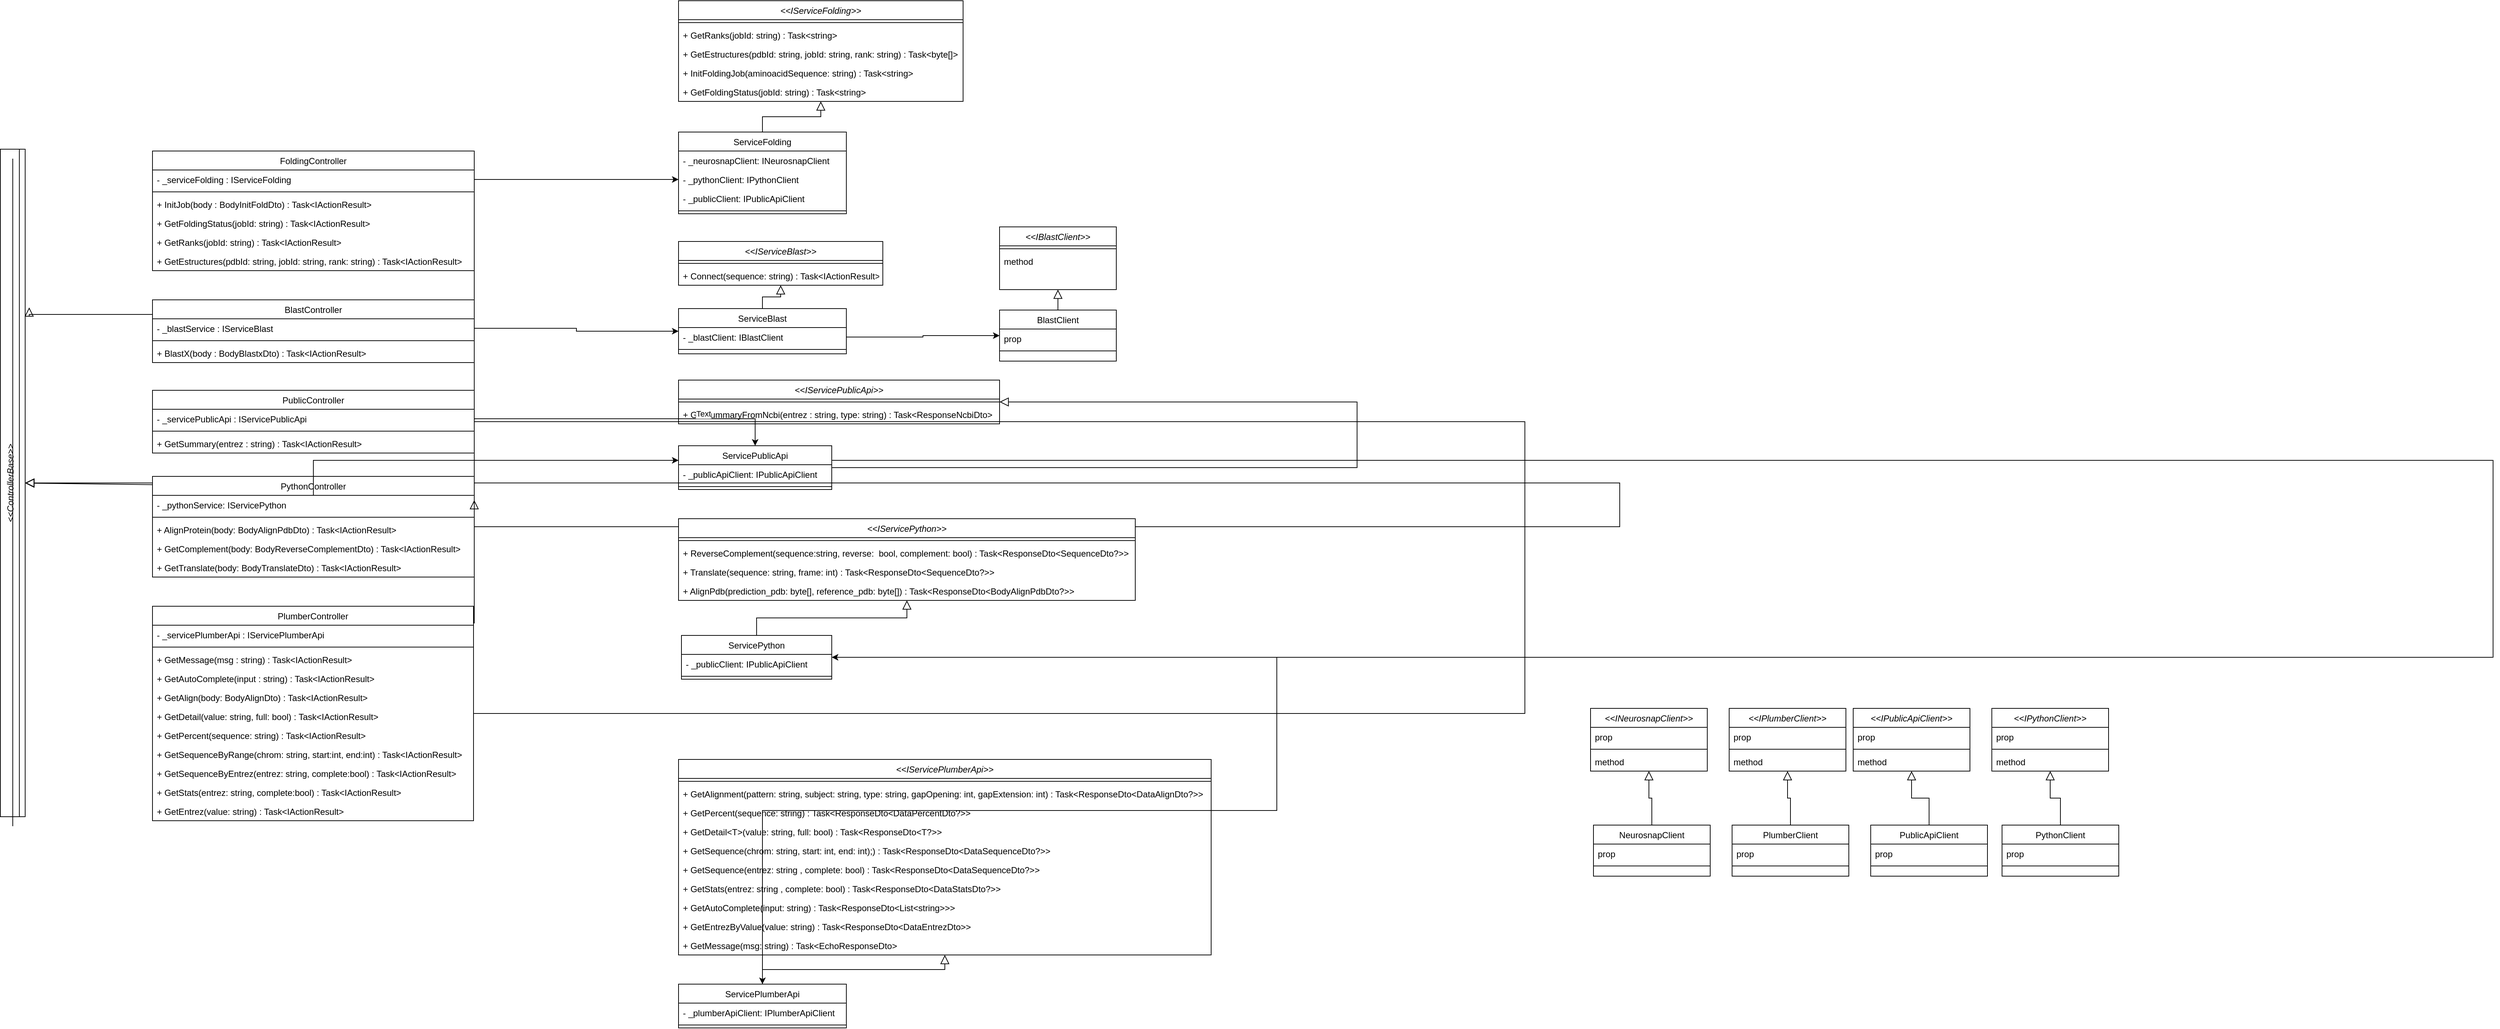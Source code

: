 <mxfile version="28.2.7">
  <diagram name="Page-1" id="tyk1b5Yv3DxGNbRm2OJT">
    <mxGraphModel dx="5450" dy="1954" grid="1" gridSize="10" guides="1" tooltips="1" connect="1" arrows="1" fold="1" page="1" pageScale="1" pageWidth="827" pageHeight="1169" math="0" shadow="0">
      <root>
        <mxCell id="0" />
        <mxCell id="1" parent="0" />
        <mxCell id="YwcAQAlFdVdN4BI-nAPj-1" value="&lt;&lt;IBlastClient&gt;&gt;" style="swimlane;fontStyle=2;align=center;verticalAlign=top;childLayout=stackLayout;horizontal=1;startSize=26;horizontalStack=0;resizeParent=1;resizeLast=0;collapsible=1;marginBottom=0;rounded=0;shadow=0;strokeWidth=1;" parent="1" vertex="1">
          <mxGeometry x="-1320" y="-480" width="160" height="86" as="geometry">
            <mxRectangle x="230" y="140" width="160" height="26" as="alternateBounds" />
          </mxGeometry>
        </mxCell>
        <mxCell id="YwcAQAlFdVdN4BI-nAPj-5" value="" style="line;html=1;strokeWidth=1;align=left;verticalAlign=middle;spacingTop=-1;spacingLeft=3;spacingRight=3;rotatable=0;labelPosition=right;points=[];portConstraint=eastwest;" parent="YwcAQAlFdVdN4BI-nAPj-1" vertex="1">
          <mxGeometry y="26" width="160" height="8" as="geometry" />
        </mxCell>
        <mxCell id="YwcAQAlFdVdN4BI-nAPj-6" value="method" style="text;align=left;verticalAlign=top;spacingLeft=4;spacingRight=4;overflow=hidden;rotatable=0;points=[[0,0.5],[1,0.5]];portConstraint=eastwest;" parent="YwcAQAlFdVdN4BI-nAPj-1" vertex="1">
          <mxGeometry y="34" width="160" height="26" as="geometry" />
        </mxCell>
        <mxCell id="YwcAQAlFdVdN4BI-nAPj-14" value="BlastClient" style="swimlane;fontStyle=0;align=center;verticalAlign=top;childLayout=stackLayout;horizontal=1;startSize=26;horizontalStack=0;resizeParent=1;resizeLast=0;collapsible=1;marginBottom=0;rounded=0;shadow=0;strokeWidth=1;" parent="1" vertex="1">
          <mxGeometry x="-1320" y="-366" width="160" height="70" as="geometry">
            <mxRectangle x="340" y="380" width="170" height="26" as="alternateBounds" />
          </mxGeometry>
        </mxCell>
        <mxCell id="YwcAQAlFdVdN4BI-nAPj-15" value="prop" style="text;align=left;verticalAlign=top;spacingLeft=4;spacingRight=4;overflow=hidden;rotatable=0;points=[[0,0.5],[1,0.5]];portConstraint=eastwest;" parent="YwcAQAlFdVdN4BI-nAPj-14" vertex="1">
          <mxGeometry y="26" width="160" height="26" as="geometry" />
        </mxCell>
        <mxCell id="YwcAQAlFdVdN4BI-nAPj-16" value="" style="line;html=1;strokeWidth=1;align=left;verticalAlign=middle;spacingTop=-1;spacingLeft=3;spacingRight=3;rotatable=0;labelPosition=right;points=[];portConstraint=eastwest;" parent="YwcAQAlFdVdN4BI-nAPj-14" vertex="1">
          <mxGeometry y="52" width="160" height="8" as="geometry" />
        </mxCell>
        <mxCell id="YwcAQAlFdVdN4BI-nAPj-17" value="" style="endArrow=block;endSize=10;endFill=0;shadow=0;strokeWidth=1;rounded=0;curved=0;edgeStyle=elbowEdgeStyle;elbow=vertical;" parent="1" source="YwcAQAlFdVdN4BI-nAPj-87" target="YwcAQAlFdVdN4BI-nAPj-31" edge="1">
          <mxGeometry width="160" relative="1" as="geometry">
            <mxPoint x="-706" y="353" as="sourcePoint" />
            <mxPoint x="-606" y="251" as="targetPoint" />
          </mxGeometry>
        </mxCell>
        <mxCell id="YwcAQAlFdVdN4BI-nAPj-31" value="&lt;&lt;INeurosnapClient&gt;&gt;" style="swimlane;fontStyle=2;align=center;verticalAlign=top;childLayout=stackLayout;horizontal=1;startSize=26;horizontalStack=0;resizeParent=1;resizeLast=0;collapsible=1;marginBottom=0;rounded=0;shadow=0;strokeWidth=1;" parent="1" vertex="1">
          <mxGeometry x="-510" y="180" width="160" height="86" as="geometry">
            <mxRectangle x="230" y="140" width="160" height="26" as="alternateBounds" />
          </mxGeometry>
        </mxCell>
        <mxCell id="YwcAQAlFdVdN4BI-nAPj-32" value="prop" style="text;align=left;verticalAlign=top;spacingLeft=4;spacingRight=4;overflow=hidden;rotatable=0;points=[[0,0.5],[1,0.5]];portConstraint=eastwest;" parent="YwcAQAlFdVdN4BI-nAPj-31" vertex="1">
          <mxGeometry y="26" width="160" height="26" as="geometry" />
        </mxCell>
        <mxCell id="YwcAQAlFdVdN4BI-nAPj-33" value="" style="line;html=1;strokeWidth=1;align=left;verticalAlign=middle;spacingTop=-1;spacingLeft=3;spacingRight=3;rotatable=0;labelPosition=right;points=[];portConstraint=eastwest;" parent="YwcAQAlFdVdN4BI-nAPj-31" vertex="1">
          <mxGeometry y="52" width="160" height="8" as="geometry" />
        </mxCell>
        <mxCell id="YwcAQAlFdVdN4BI-nAPj-34" value="method" style="text;align=left;verticalAlign=top;spacingLeft=4;spacingRight=4;overflow=hidden;rotatable=0;points=[[0,0.5],[1,0.5]];portConstraint=eastwest;" parent="YwcAQAlFdVdN4BI-nAPj-31" vertex="1">
          <mxGeometry y="60" width="160" height="26" as="geometry" />
        </mxCell>
        <mxCell id="YwcAQAlFdVdN4BI-nAPj-35" value="&lt;&lt;IPlumberClient&gt;&gt;" style="swimlane;fontStyle=2;align=center;verticalAlign=top;childLayout=stackLayout;horizontal=1;startSize=26;horizontalStack=0;resizeParent=1;resizeLast=0;collapsible=1;marginBottom=0;rounded=0;shadow=0;strokeWidth=1;" parent="1" vertex="1">
          <mxGeometry x="-320" y="180" width="160" height="86" as="geometry">
            <mxRectangle x="230" y="140" width="160" height="26" as="alternateBounds" />
          </mxGeometry>
        </mxCell>
        <mxCell id="YwcAQAlFdVdN4BI-nAPj-36" value="prop" style="text;align=left;verticalAlign=top;spacingLeft=4;spacingRight=4;overflow=hidden;rotatable=0;points=[[0,0.5],[1,0.5]];portConstraint=eastwest;" parent="YwcAQAlFdVdN4BI-nAPj-35" vertex="1">
          <mxGeometry y="26" width="160" height="26" as="geometry" />
        </mxCell>
        <mxCell id="YwcAQAlFdVdN4BI-nAPj-37" value="" style="line;html=1;strokeWidth=1;align=left;verticalAlign=middle;spacingTop=-1;spacingLeft=3;spacingRight=3;rotatable=0;labelPosition=right;points=[];portConstraint=eastwest;" parent="YwcAQAlFdVdN4BI-nAPj-35" vertex="1">
          <mxGeometry y="52" width="160" height="8" as="geometry" />
        </mxCell>
        <mxCell id="YwcAQAlFdVdN4BI-nAPj-38" value="method" style="text;align=left;verticalAlign=top;spacingLeft=4;spacingRight=4;overflow=hidden;rotatable=0;points=[[0,0.5],[1,0.5]];portConstraint=eastwest;" parent="YwcAQAlFdVdN4BI-nAPj-35" vertex="1">
          <mxGeometry y="60" width="160" height="26" as="geometry" />
        </mxCell>
        <mxCell id="YwcAQAlFdVdN4BI-nAPj-39" value="&lt;&lt;IPublicApiClient&gt;&gt;" style="swimlane;fontStyle=2;align=center;verticalAlign=top;childLayout=stackLayout;horizontal=1;startSize=26;horizontalStack=0;resizeParent=1;resizeLast=0;collapsible=1;marginBottom=0;rounded=0;shadow=0;strokeWidth=1;" parent="1" vertex="1">
          <mxGeometry x="-150" y="180" width="160" height="86" as="geometry">
            <mxRectangle x="230" y="140" width="160" height="26" as="alternateBounds" />
          </mxGeometry>
        </mxCell>
        <mxCell id="YwcAQAlFdVdN4BI-nAPj-40" value="prop" style="text;align=left;verticalAlign=top;spacingLeft=4;spacingRight=4;overflow=hidden;rotatable=0;points=[[0,0.5],[1,0.5]];portConstraint=eastwest;" parent="YwcAQAlFdVdN4BI-nAPj-39" vertex="1">
          <mxGeometry y="26" width="160" height="26" as="geometry" />
        </mxCell>
        <mxCell id="YwcAQAlFdVdN4BI-nAPj-41" value="" style="line;html=1;strokeWidth=1;align=left;verticalAlign=middle;spacingTop=-1;spacingLeft=3;spacingRight=3;rotatable=0;labelPosition=right;points=[];portConstraint=eastwest;" parent="YwcAQAlFdVdN4BI-nAPj-39" vertex="1">
          <mxGeometry y="52" width="160" height="8" as="geometry" />
        </mxCell>
        <mxCell id="YwcAQAlFdVdN4BI-nAPj-42" value="method" style="text;align=left;verticalAlign=top;spacingLeft=4;spacingRight=4;overflow=hidden;rotatable=0;points=[[0,0.5],[1,0.5]];portConstraint=eastwest;" parent="YwcAQAlFdVdN4BI-nAPj-39" vertex="1">
          <mxGeometry y="60" width="160" height="26" as="geometry" />
        </mxCell>
        <mxCell id="YwcAQAlFdVdN4BI-nAPj-43" value="&lt;&lt;IPythonClient&gt;&gt;" style="swimlane;fontStyle=2;align=center;verticalAlign=top;childLayout=stackLayout;horizontal=1;startSize=26;horizontalStack=0;resizeParent=1;resizeLast=0;collapsible=1;marginBottom=0;rounded=0;shadow=0;strokeWidth=1;" parent="1" vertex="1">
          <mxGeometry x="40" y="180" width="160" height="86" as="geometry">
            <mxRectangle x="230" y="140" width="160" height="26" as="alternateBounds" />
          </mxGeometry>
        </mxCell>
        <mxCell id="YwcAQAlFdVdN4BI-nAPj-44" value="prop" style="text;align=left;verticalAlign=top;spacingLeft=4;spacingRight=4;overflow=hidden;rotatable=0;points=[[0,0.5],[1,0.5]];portConstraint=eastwest;" parent="YwcAQAlFdVdN4BI-nAPj-43" vertex="1">
          <mxGeometry y="26" width="160" height="26" as="geometry" />
        </mxCell>
        <mxCell id="YwcAQAlFdVdN4BI-nAPj-45" value="" style="line;html=1;strokeWidth=1;align=left;verticalAlign=middle;spacingTop=-1;spacingLeft=3;spacingRight=3;rotatable=0;labelPosition=right;points=[];portConstraint=eastwest;" parent="YwcAQAlFdVdN4BI-nAPj-43" vertex="1">
          <mxGeometry y="52" width="160" height="8" as="geometry" />
        </mxCell>
        <mxCell id="YwcAQAlFdVdN4BI-nAPj-46" value="method" style="text;align=left;verticalAlign=top;spacingLeft=4;spacingRight=4;overflow=hidden;rotatable=0;points=[[0,0.5],[1,0.5]];portConstraint=eastwest;" parent="YwcAQAlFdVdN4BI-nAPj-43" vertex="1">
          <mxGeometry y="60" width="160" height="26" as="geometry" />
        </mxCell>
        <mxCell id="YwcAQAlFdVdN4BI-nAPj-47" value="&lt;&lt;IServiceBlast&gt;&gt;" style="swimlane;fontStyle=2;align=center;verticalAlign=top;childLayout=stackLayout;horizontal=1;startSize=26;horizontalStack=0;resizeParent=1;resizeLast=0;collapsible=1;marginBottom=0;rounded=0;shadow=0;strokeWidth=1;" parent="1" vertex="1">
          <mxGeometry x="-1760" y="-460" width="280" height="60" as="geometry">
            <mxRectangle x="230" y="140" width="160" height="26" as="alternateBounds" />
          </mxGeometry>
        </mxCell>
        <mxCell id="YwcAQAlFdVdN4BI-nAPj-49" value="" style="line;html=1;strokeWidth=1;align=left;verticalAlign=middle;spacingTop=-1;spacingLeft=3;spacingRight=3;rotatable=0;labelPosition=right;points=[];portConstraint=eastwest;" parent="YwcAQAlFdVdN4BI-nAPj-47" vertex="1">
          <mxGeometry y="26" width="280" height="8" as="geometry" />
        </mxCell>
        <mxCell id="vpIYbT9sheXWyb2JyNE9-69" value="+ Connect(sequence: string) : Task&lt;IActionResult&gt;" style="text;align=left;verticalAlign=top;spacingLeft=4;spacingRight=4;overflow=hidden;rotatable=0;points=[[0,0.5],[1,0.5]];portConstraint=eastwest;" vertex="1" parent="YwcAQAlFdVdN4BI-nAPj-47">
          <mxGeometry y="34" width="280" height="26" as="geometry" />
        </mxCell>
        <mxCell id="YwcAQAlFdVdN4BI-nAPj-51" value="&lt;&lt;IServiceFolding&gt;&gt;" style="swimlane;fontStyle=2;align=center;verticalAlign=top;childLayout=stackLayout;horizontal=1;startSize=26;horizontalStack=0;resizeParent=1;resizeLast=0;collapsible=1;marginBottom=0;rounded=0;shadow=0;strokeWidth=1;" parent="1" vertex="1">
          <mxGeometry x="-1760" y="-790" width="390" height="138" as="geometry">
            <mxRectangle x="230" y="140" width="160" height="26" as="alternateBounds" />
          </mxGeometry>
        </mxCell>
        <mxCell id="YwcAQAlFdVdN4BI-nAPj-53" value="" style="line;html=1;strokeWidth=1;align=left;verticalAlign=middle;spacingTop=-1;spacingLeft=3;spacingRight=3;rotatable=0;labelPosition=right;points=[];portConstraint=eastwest;" parent="YwcAQAlFdVdN4BI-nAPj-51" vertex="1">
          <mxGeometry y="26" width="390" height="8" as="geometry" />
        </mxCell>
        <mxCell id="vpIYbT9sheXWyb2JyNE9-74" value="+ GetRanks(jobId: string) : Task&lt;string&gt;" style="text;align=left;verticalAlign=top;spacingLeft=4;spacingRight=4;overflow=hidden;rotatable=0;points=[[0,0.5],[1,0.5]];portConstraint=eastwest;" vertex="1" parent="YwcAQAlFdVdN4BI-nAPj-51">
          <mxGeometry y="34" width="390" height="26" as="geometry" />
        </mxCell>
        <mxCell id="vpIYbT9sheXWyb2JyNE9-76" value="+ GetEstructures(pdbId: string, jobId: string, rank: string) : Task&lt;byte[]&gt;" style="text;align=left;verticalAlign=top;spacingLeft=4;spacingRight=4;overflow=hidden;rotatable=0;points=[[0,0.5],[1,0.5]];portConstraint=eastwest;" vertex="1" parent="YwcAQAlFdVdN4BI-nAPj-51">
          <mxGeometry y="60" width="390" height="26" as="geometry" />
        </mxCell>
        <mxCell id="vpIYbT9sheXWyb2JyNE9-77" value="+ InitFoldingJob(aminoacidSequence: string) : Task&lt;string&gt;" style="text;align=left;verticalAlign=top;spacingLeft=4;spacingRight=4;overflow=hidden;rotatable=0;points=[[0,0.5],[1,0.5]];portConstraint=eastwest;" vertex="1" parent="YwcAQAlFdVdN4BI-nAPj-51">
          <mxGeometry y="86" width="390" height="26" as="geometry" />
        </mxCell>
        <mxCell id="vpIYbT9sheXWyb2JyNE9-75" value="+ GetFoldingStatus(jobId: string) : Task&lt;string&gt;" style="text;align=left;verticalAlign=top;spacingLeft=4;spacingRight=4;overflow=hidden;rotatable=0;points=[[0,0.5],[1,0.5]];portConstraint=eastwest;" vertex="1" parent="YwcAQAlFdVdN4BI-nAPj-51">
          <mxGeometry y="112" width="390" height="26" as="geometry" />
        </mxCell>
        <mxCell id="YwcAQAlFdVdN4BI-nAPj-67" value="BlastController" style="swimlane;fontStyle=0;align=center;verticalAlign=top;childLayout=stackLayout;horizontal=1;startSize=26;horizontalStack=0;resizeParent=1;resizeLast=0;collapsible=1;marginBottom=0;rounded=0;shadow=0;strokeWidth=1;" parent="1" vertex="1">
          <mxGeometry x="-2481" y="-380" width="441" height="86" as="geometry">
            <mxRectangle x="230" y="140" width="160" height="26" as="alternateBounds" />
          </mxGeometry>
        </mxCell>
        <mxCell id="YwcAQAlFdVdN4BI-nAPj-68" value="- _blastService : IServiceBlast" style="text;align=left;verticalAlign=top;spacingLeft=4;spacingRight=4;overflow=hidden;rotatable=0;points=[[0,0.5],[1,0.5]];portConstraint=eastwest;" parent="YwcAQAlFdVdN4BI-nAPj-67" vertex="1">
          <mxGeometry y="26" width="441" height="26" as="geometry" />
        </mxCell>
        <mxCell id="YwcAQAlFdVdN4BI-nAPj-69" value="" style="line;html=1;strokeWidth=1;align=left;verticalAlign=middle;spacingTop=-1;spacingLeft=3;spacingRight=3;rotatable=0;labelPosition=right;points=[];portConstraint=eastwest;" parent="YwcAQAlFdVdN4BI-nAPj-67" vertex="1">
          <mxGeometry y="52" width="441" height="8" as="geometry" />
        </mxCell>
        <mxCell id="YwcAQAlFdVdN4BI-nAPj-70" value="+ BlastX(body : BodyBlastxDto) : Task&lt;IActionResult&gt;" style="text;align=left;verticalAlign=top;spacingLeft=4;spacingRight=4;overflow=hidden;rotatable=0;points=[[0,0.5],[1,0.5]];portConstraint=eastwest;" parent="YwcAQAlFdVdN4BI-nAPj-67" vertex="1">
          <mxGeometry y="60" width="441" height="26" as="geometry" />
        </mxCell>
        <mxCell id="YwcAQAlFdVdN4BI-nAPj-87" value="NeurosnapClient" style="swimlane;fontStyle=0;align=center;verticalAlign=top;childLayout=stackLayout;horizontal=1;startSize=26;horizontalStack=0;resizeParent=1;resizeLast=0;collapsible=1;marginBottom=0;rounded=0;shadow=0;strokeWidth=1;" parent="1" vertex="1">
          <mxGeometry x="-506" y="340" width="160" height="70" as="geometry">
            <mxRectangle x="340" y="380" width="170" height="26" as="alternateBounds" />
          </mxGeometry>
        </mxCell>
        <mxCell id="YwcAQAlFdVdN4BI-nAPj-88" value="prop" style="text;align=left;verticalAlign=top;spacingLeft=4;spacingRight=4;overflow=hidden;rotatable=0;points=[[0,0.5],[1,0.5]];portConstraint=eastwest;" parent="YwcAQAlFdVdN4BI-nAPj-87" vertex="1">
          <mxGeometry y="26" width="160" height="26" as="geometry" />
        </mxCell>
        <mxCell id="YwcAQAlFdVdN4BI-nAPj-89" value="" style="line;html=1;strokeWidth=1;align=left;verticalAlign=middle;spacingTop=-1;spacingLeft=3;spacingRight=3;rotatable=0;labelPosition=right;points=[];portConstraint=eastwest;" parent="YwcAQAlFdVdN4BI-nAPj-87" vertex="1">
          <mxGeometry y="52" width="160" height="8" as="geometry" />
        </mxCell>
        <mxCell id="YwcAQAlFdVdN4BI-nAPj-90" value="PlumberClient" style="swimlane;fontStyle=0;align=center;verticalAlign=top;childLayout=stackLayout;horizontal=1;startSize=26;horizontalStack=0;resizeParent=1;resizeLast=0;collapsible=1;marginBottom=0;rounded=0;shadow=0;strokeWidth=1;" parent="1" vertex="1">
          <mxGeometry x="-316" y="340" width="160" height="70" as="geometry">
            <mxRectangle x="340" y="380" width="170" height="26" as="alternateBounds" />
          </mxGeometry>
        </mxCell>
        <mxCell id="YwcAQAlFdVdN4BI-nAPj-91" value="prop" style="text;align=left;verticalAlign=top;spacingLeft=4;spacingRight=4;overflow=hidden;rotatable=0;points=[[0,0.5],[1,0.5]];portConstraint=eastwest;" parent="YwcAQAlFdVdN4BI-nAPj-90" vertex="1">
          <mxGeometry y="26" width="160" height="26" as="geometry" />
        </mxCell>
        <mxCell id="YwcAQAlFdVdN4BI-nAPj-92" value="" style="line;html=1;strokeWidth=1;align=left;verticalAlign=middle;spacingTop=-1;spacingLeft=3;spacingRight=3;rotatable=0;labelPosition=right;points=[];portConstraint=eastwest;" parent="YwcAQAlFdVdN4BI-nAPj-90" vertex="1">
          <mxGeometry y="52" width="160" height="8" as="geometry" />
        </mxCell>
        <mxCell id="YwcAQAlFdVdN4BI-nAPj-93" value="PublicApiClient" style="swimlane;fontStyle=0;align=center;verticalAlign=top;childLayout=stackLayout;horizontal=1;startSize=26;horizontalStack=0;resizeParent=1;resizeLast=0;collapsible=1;marginBottom=0;rounded=0;shadow=0;strokeWidth=1;" parent="1" vertex="1">
          <mxGeometry x="-126" y="340" width="160" height="70" as="geometry">
            <mxRectangle x="340" y="380" width="170" height="26" as="alternateBounds" />
          </mxGeometry>
        </mxCell>
        <mxCell id="YwcAQAlFdVdN4BI-nAPj-94" value="prop" style="text;align=left;verticalAlign=top;spacingLeft=4;spacingRight=4;overflow=hidden;rotatable=0;points=[[0,0.5],[1,0.5]];portConstraint=eastwest;" parent="YwcAQAlFdVdN4BI-nAPj-93" vertex="1">
          <mxGeometry y="26" width="160" height="26" as="geometry" />
        </mxCell>
        <mxCell id="YwcAQAlFdVdN4BI-nAPj-95" value="" style="line;html=1;strokeWidth=1;align=left;verticalAlign=middle;spacingTop=-1;spacingLeft=3;spacingRight=3;rotatable=0;labelPosition=right;points=[];portConstraint=eastwest;" parent="YwcAQAlFdVdN4BI-nAPj-93" vertex="1">
          <mxGeometry y="52" width="160" height="8" as="geometry" />
        </mxCell>
        <mxCell id="YwcAQAlFdVdN4BI-nAPj-96" value="PythonClient" style="swimlane;fontStyle=0;align=center;verticalAlign=top;childLayout=stackLayout;horizontal=1;startSize=26;horizontalStack=0;resizeParent=1;resizeLast=0;collapsible=1;marginBottom=0;rounded=0;shadow=0;strokeWidth=1;" parent="1" vertex="1">
          <mxGeometry x="54" y="340" width="160" height="70" as="geometry">
            <mxRectangle x="340" y="380" width="170" height="26" as="alternateBounds" />
          </mxGeometry>
        </mxCell>
        <mxCell id="YwcAQAlFdVdN4BI-nAPj-97" value="prop" style="text;align=left;verticalAlign=top;spacingLeft=4;spacingRight=4;overflow=hidden;rotatable=0;points=[[0,0.5],[1,0.5]];portConstraint=eastwest;" parent="YwcAQAlFdVdN4BI-nAPj-96" vertex="1">
          <mxGeometry y="26" width="160" height="26" as="geometry" />
        </mxCell>
        <mxCell id="YwcAQAlFdVdN4BI-nAPj-98" value="" style="line;html=1;strokeWidth=1;align=left;verticalAlign=middle;spacingTop=-1;spacingLeft=3;spacingRight=3;rotatable=0;labelPosition=right;points=[];portConstraint=eastwest;" parent="YwcAQAlFdVdN4BI-nAPj-96" vertex="1">
          <mxGeometry y="52" width="160" height="8" as="geometry" />
        </mxCell>
        <mxCell id="YwcAQAlFdVdN4BI-nAPj-99" value="" style="endArrow=block;endSize=10;endFill=0;shadow=0;strokeWidth=1;rounded=0;curved=0;edgeStyle=elbowEdgeStyle;elbow=vertical;" parent="1" source="YwcAQAlFdVdN4BI-nAPj-14" target="YwcAQAlFdVdN4BI-nAPj-1" edge="1">
          <mxGeometry width="160" relative="1" as="geometry">
            <mxPoint x="-80" y="3" as="sourcePoint" />
            <mxPoint x="20" y="-99" as="targetPoint" />
          </mxGeometry>
        </mxCell>
        <mxCell id="YwcAQAlFdVdN4BI-nAPj-100" value="" style="endArrow=block;endSize=10;endFill=0;shadow=0;strokeWidth=1;rounded=0;curved=0;edgeStyle=elbowEdgeStyle;elbow=vertical;" parent="1" source="YwcAQAlFdVdN4BI-nAPj-90" target="YwcAQAlFdVdN4BI-nAPj-35" edge="1">
          <mxGeometry width="160" relative="1" as="geometry">
            <mxPoint x="-706" y="353" as="sourcePoint" />
            <mxPoint x="-606" y="251" as="targetPoint" />
          </mxGeometry>
        </mxCell>
        <mxCell id="YwcAQAlFdVdN4BI-nAPj-101" value="" style="endArrow=block;endSize=10;endFill=0;shadow=0;strokeWidth=1;rounded=0;curved=0;edgeStyle=elbowEdgeStyle;elbow=vertical;" parent="1" source="YwcAQAlFdVdN4BI-nAPj-96" target="YwcAQAlFdVdN4BI-nAPj-43" edge="1">
          <mxGeometry width="160" relative="1" as="geometry">
            <mxPoint x="-706" y="353" as="sourcePoint" />
            <mxPoint x="-606" y="251" as="targetPoint" />
          </mxGeometry>
        </mxCell>
        <mxCell id="YwcAQAlFdVdN4BI-nAPj-102" value="" style="endArrow=block;endSize=10;endFill=0;shadow=0;strokeWidth=1;rounded=0;curved=0;edgeStyle=elbowEdgeStyle;elbow=vertical;" parent="1" source="YwcAQAlFdVdN4BI-nAPj-93" target="YwcAQAlFdVdN4BI-nAPj-39" edge="1">
          <mxGeometry width="160" relative="1" as="geometry">
            <mxPoint x="-706" y="353" as="sourcePoint" />
            <mxPoint x="-606" y="251" as="targetPoint" />
          </mxGeometry>
        </mxCell>
        <mxCell id="YwcAQAlFdVdN4BI-nAPj-103" value="ServiceBlast" style="swimlane;fontStyle=0;align=center;verticalAlign=top;childLayout=stackLayout;horizontal=1;startSize=26;horizontalStack=0;resizeParent=1;resizeLast=0;collapsible=1;marginBottom=0;rounded=0;shadow=0;strokeWidth=1;" parent="1" vertex="1">
          <mxGeometry x="-1760" y="-368" width="230" height="62" as="geometry">
            <mxRectangle x="340" y="380" width="170" height="26" as="alternateBounds" />
          </mxGeometry>
        </mxCell>
        <mxCell id="YwcAQAlFdVdN4BI-nAPj-104" value="- _blastClient: IBlastClient" style="text;align=left;verticalAlign=top;spacingLeft=4;spacingRight=4;overflow=hidden;rotatable=0;points=[[0,0.5],[1,0.5]];portConstraint=eastwest;" parent="YwcAQAlFdVdN4BI-nAPj-103" vertex="1">
          <mxGeometry y="26" width="230" height="26" as="geometry" />
        </mxCell>
        <mxCell id="YwcAQAlFdVdN4BI-nAPj-105" value="" style="line;html=1;strokeWidth=1;align=left;verticalAlign=middle;spacingTop=-1;spacingLeft=3;spacingRight=3;rotatable=0;labelPosition=right;points=[];portConstraint=eastwest;" parent="YwcAQAlFdVdN4BI-nAPj-103" vertex="1">
          <mxGeometry y="52" width="230" height="8" as="geometry" />
        </mxCell>
        <mxCell id="YwcAQAlFdVdN4BI-nAPj-106" value="" style="endArrow=block;endSize=10;endFill=0;shadow=0;strokeWidth=1;rounded=0;curved=0;edgeStyle=elbowEdgeStyle;elbow=vertical;" parent="1" source="YwcAQAlFdVdN4BI-nAPj-107" target="YwcAQAlFdVdN4BI-nAPj-51" edge="1">
          <mxGeometry width="160" relative="1" as="geometry">
            <mxPoint y="101" as="sourcePoint" />
            <mxPoint x="270" y="-66" as="targetPoint" />
          </mxGeometry>
        </mxCell>
        <mxCell id="YwcAQAlFdVdN4BI-nAPj-107" value="ServiceFolding" style="swimlane;fontStyle=0;align=center;verticalAlign=top;childLayout=stackLayout;horizontal=1;startSize=26;horizontalStack=0;resizeParent=1;resizeLast=0;collapsible=1;marginBottom=0;rounded=0;shadow=0;strokeWidth=1;" parent="1" vertex="1">
          <mxGeometry x="-1760" y="-610" width="230" height="112" as="geometry">
            <mxRectangle x="340" y="380" width="170" height="26" as="alternateBounds" />
          </mxGeometry>
        </mxCell>
        <mxCell id="vpIYbT9sheXWyb2JyNE9-73" value="- _neurosnapClient: INeurosnapClient" style="text;align=left;verticalAlign=top;spacingLeft=4;spacingRight=4;overflow=hidden;rotatable=0;points=[[0,0.5],[1,0.5]];portConstraint=eastwest;" vertex="1" parent="YwcAQAlFdVdN4BI-nAPj-107">
          <mxGeometry y="26" width="230" height="26" as="geometry" />
        </mxCell>
        <mxCell id="vpIYbT9sheXWyb2JyNE9-72" value="- _pythonClient: IPythonClient" style="text;align=left;verticalAlign=top;spacingLeft=4;spacingRight=4;overflow=hidden;rotatable=0;points=[[0,0.5],[1,0.5]];portConstraint=eastwest;" vertex="1" parent="YwcAQAlFdVdN4BI-nAPj-107">
          <mxGeometry y="52" width="230" height="26" as="geometry" />
        </mxCell>
        <mxCell id="vpIYbT9sheXWyb2JyNE9-71" value="- _publicClient: IPublicApiClient" style="text;align=left;verticalAlign=top;spacingLeft=4;spacingRight=4;overflow=hidden;rotatable=0;points=[[0,0.5],[1,0.5]];portConstraint=eastwest;" vertex="1" parent="YwcAQAlFdVdN4BI-nAPj-107">
          <mxGeometry y="78" width="230" height="26" as="geometry" />
        </mxCell>
        <mxCell id="YwcAQAlFdVdN4BI-nAPj-109" value="" style="line;html=1;strokeWidth=1;align=left;verticalAlign=middle;spacingTop=-1;spacingLeft=3;spacingRight=3;rotatable=0;labelPosition=right;points=[];portConstraint=eastwest;" parent="YwcAQAlFdVdN4BI-nAPj-107" vertex="1">
          <mxGeometry y="104" width="230" height="8" as="geometry" />
        </mxCell>
        <mxCell id="YwcAQAlFdVdN4BI-nAPj-119" value="" style="endArrow=block;endSize=10;endFill=0;shadow=0;strokeWidth=1;rounded=0;curved=0;edgeStyle=elbowEdgeStyle;elbow=vertical;" parent="1" source="YwcAQAlFdVdN4BI-nAPj-103" target="YwcAQAlFdVdN4BI-nAPj-47" edge="1">
          <mxGeometry width="160" relative="1" as="geometry">
            <mxPoint x="-470" y="-23" as="sourcePoint" />
            <mxPoint x="-380" y="-190" as="targetPoint" />
          </mxGeometry>
        </mxCell>
        <mxCell id="vpIYbT9sheXWyb2JyNE9-1" style="edgeStyle=orthogonalEdgeStyle;rounded=0;orthogonalLoop=1;jettySize=auto;html=1;" edge="1" parent="1" source="YwcAQAlFdVdN4BI-nAPj-68" target="YwcAQAlFdVdN4BI-nAPj-103">
          <mxGeometry relative="1" as="geometry" />
        </mxCell>
        <mxCell id="vpIYbT9sheXWyb2JyNE9-2" value="PlumberController" style="swimlane;fontStyle=0;align=center;verticalAlign=top;childLayout=stackLayout;horizontal=1;startSize=26;horizontalStack=0;resizeParent=1;resizeLast=0;collapsible=1;marginBottom=0;rounded=0;shadow=0;strokeWidth=1;" vertex="1" parent="1">
          <mxGeometry x="-2481" y="40" width="440" height="294" as="geometry">
            <mxRectangle x="230" y="140" width="160" height="26" as="alternateBounds" />
          </mxGeometry>
        </mxCell>
        <mxCell id="vpIYbT9sheXWyb2JyNE9-3" value="- _servicePlumberApi : IServicePlumberApi" style="text;align=left;verticalAlign=top;spacingLeft=4;spacingRight=4;overflow=hidden;rotatable=0;points=[[0,0.5],[1,0.5]];portConstraint=eastwest;" vertex="1" parent="vpIYbT9sheXWyb2JyNE9-2">
          <mxGeometry y="26" width="440" height="26" as="geometry" />
        </mxCell>
        <mxCell id="vpIYbT9sheXWyb2JyNE9-4" value="" style="line;html=1;strokeWidth=1;align=left;verticalAlign=middle;spacingTop=-1;spacingLeft=3;spacingRight=3;rotatable=0;labelPosition=right;points=[];portConstraint=eastwest;" vertex="1" parent="vpIYbT9sheXWyb2JyNE9-2">
          <mxGeometry y="52" width="440" height="8" as="geometry" />
        </mxCell>
        <mxCell id="vpIYbT9sheXWyb2JyNE9-5" value="+ GetMessage(msg : string) : Task&lt;IActionResult&gt;" style="text;align=left;verticalAlign=top;spacingLeft=4;spacingRight=4;overflow=hidden;rotatable=0;points=[[0,0.5],[1,0.5]];portConstraint=eastwest;" vertex="1" parent="vpIYbT9sheXWyb2JyNE9-2">
          <mxGeometry y="60" width="440" height="26" as="geometry" />
        </mxCell>
        <mxCell id="vpIYbT9sheXWyb2JyNE9-45" value="+ GetAutoComplete(input : string) : Task&lt;IActionResult&gt;" style="text;align=left;verticalAlign=top;spacingLeft=4;spacingRight=4;overflow=hidden;rotatable=0;points=[[0,0.5],[1,0.5]];portConstraint=eastwest;" vertex="1" parent="vpIYbT9sheXWyb2JyNE9-2">
          <mxGeometry y="86" width="440" height="26" as="geometry" />
        </mxCell>
        <mxCell id="vpIYbT9sheXWyb2JyNE9-46" value="+ GetAlign(body: BodyAlignDto) : Task&lt;IActionResult&gt;" style="text;align=left;verticalAlign=top;spacingLeft=4;spacingRight=4;overflow=hidden;rotatable=0;points=[[0,0.5],[1,0.5]];portConstraint=eastwest;" vertex="1" parent="vpIYbT9sheXWyb2JyNE9-2">
          <mxGeometry y="112" width="440" height="26" as="geometry" />
        </mxCell>
        <mxCell id="vpIYbT9sheXWyb2JyNE9-47" value="+ GetDetail(value: string, full: bool) : Task&lt;IActionResult&gt;" style="text;align=left;verticalAlign=top;spacingLeft=4;spacingRight=4;overflow=hidden;rotatable=0;points=[[0,0.5],[1,0.5]];portConstraint=eastwest;" vertex="1" parent="vpIYbT9sheXWyb2JyNE9-2">
          <mxGeometry y="138" width="440" height="26" as="geometry" />
        </mxCell>
        <mxCell id="vpIYbT9sheXWyb2JyNE9-48" value="+ GetPercent(sequence: string) : Task&lt;IActionResult&gt;" style="text;align=left;verticalAlign=top;spacingLeft=4;spacingRight=4;overflow=hidden;rotatable=0;points=[[0,0.5],[1,0.5]];portConstraint=eastwest;" vertex="1" parent="vpIYbT9sheXWyb2JyNE9-2">
          <mxGeometry y="164" width="440" height="26" as="geometry" />
        </mxCell>
        <mxCell id="vpIYbT9sheXWyb2JyNE9-49" value="+ GetSequenceByRange(chrom: string, start:int, end:int) : Task&lt;IActionResult&gt;" style="text;align=left;verticalAlign=top;spacingLeft=4;spacingRight=4;overflow=hidden;rotatable=0;points=[[0,0.5],[1,0.5]];portConstraint=eastwest;" vertex="1" parent="vpIYbT9sheXWyb2JyNE9-2">
          <mxGeometry y="190" width="440" height="26" as="geometry" />
        </mxCell>
        <mxCell id="vpIYbT9sheXWyb2JyNE9-50" value="+ GetSequenceByEntrez(entrez: string, complete:bool) : Task&lt;IActionResult&gt;" style="text;align=left;verticalAlign=top;spacingLeft=4;spacingRight=4;overflow=hidden;rotatable=0;points=[[0,0.5],[1,0.5]];portConstraint=eastwest;" vertex="1" parent="vpIYbT9sheXWyb2JyNE9-2">
          <mxGeometry y="216" width="440" height="26" as="geometry" />
        </mxCell>
        <mxCell id="vpIYbT9sheXWyb2JyNE9-51" value="+ GetStats(entrez: string, complete:bool) : Task&lt;IActionResult&gt;" style="text;align=left;verticalAlign=top;spacingLeft=4;spacingRight=4;overflow=hidden;rotatable=0;points=[[0,0.5],[1,0.5]];portConstraint=eastwest;" vertex="1" parent="vpIYbT9sheXWyb2JyNE9-2">
          <mxGeometry y="242" width="440" height="26" as="geometry" />
        </mxCell>
        <mxCell id="vpIYbT9sheXWyb2JyNE9-52" value="+ GetEntrez(value: string) : Task&lt;IActionResult&gt;" style="text;align=left;verticalAlign=top;spacingLeft=4;spacingRight=4;overflow=hidden;rotatable=0;points=[[0,0.5],[1,0.5]];portConstraint=eastwest;" vertex="1" parent="vpIYbT9sheXWyb2JyNE9-2">
          <mxGeometry y="268" width="440" height="26" as="geometry" />
        </mxCell>
        <mxCell id="vpIYbT9sheXWyb2JyNE9-6" value="&lt;&lt;ControllerBase&gt;&gt;" style="swimlane;fontStyle=2;align=center;verticalAlign=top;childLayout=stackLayout;horizontal=1;startSize=26;horizontalStack=0;resizeParent=1;resizeLast=0;collapsible=1;marginBottom=0;rounded=0;shadow=0;strokeWidth=1;rotation=-90;" vertex="1" parent="1">
          <mxGeometry x="-3130" y="-146" width="915" height="34" as="geometry">
            <mxRectangle x="230" y="140" width="160" height="26" as="alternateBounds" />
          </mxGeometry>
        </mxCell>
        <mxCell id="vpIYbT9sheXWyb2JyNE9-8" value="" style="line;html=1;strokeWidth=1;align=left;verticalAlign=middle;spacingTop=-1;spacingLeft=3;spacingRight=3;rotatable=0;labelPosition=right;points=[];portConstraint=eastwest;rotation=-90;" vertex="1" parent="vpIYbT9sheXWyb2JyNE9-6">
          <mxGeometry y="26" width="915" height="8" as="geometry" />
        </mxCell>
        <mxCell id="vpIYbT9sheXWyb2JyNE9-10" value="" style="endArrow=block;endSize=10;endFill=0;shadow=0;strokeWidth=1;rounded=0;curved=0;edgeStyle=elbowEdgeStyle;elbow=vertical;entryX=0.763;entryY=1.162;entryDx=0;entryDy=0;entryPerimeter=0;" edge="1" parent="1" source="YwcAQAlFdVdN4BI-nAPj-67" target="vpIYbT9sheXWyb2JyNE9-6">
          <mxGeometry width="160" relative="1" as="geometry">
            <mxPoint x="120" y="-93" as="sourcePoint" />
            <mxPoint x="210" y="-260" as="targetPoint" />
            <Array as="points">
              <mxPoint x="-2550" y="-360" />
            </Array>
          </mxGeometry>
        </mxCell>
        <mxCell id="vpIYbT9sheXWyb2JyNE9-11" value="" style="endArrow=block;endSize=10;endFill=0;shadow=0;strokeWidth=1;rounded=0;curved=0;edgeStyle=elbowEdgeStyle;elbow=vertical;" edge="1" parent="1" source="vpIYbT9sheXWyb2JyNE9-2" target="vpIYbT9sheXWyb2JyNE9-6">
          <mxGeometry width="160" relative="1" as="geometry">
            <mxPoint x="120" y="-93" as="sourcePoint" />
            <mxPoint x="210" y="-260" as="targetPoint" />
            <Array as="points">
              <mxPoint x="-600" y="-210" />
            </Array>
          </mxGeometry>
        </mxCell>
        <mxCell id="vpIYbT9sheXWyb2JyNE9-12" value="PublicController" style="swimlane;fontStyle=0;align=center;verticalAlign=top;childLayout=stackLayout;horizontal=1;startSize=26;horizontalStack=0;resizeParent=1;resizeLast=0;collapsible=1;marginBottom=0;rounded=0;shadow=0;strokeWidth=1;" vertex="1" parent="1">
          <mxGeometry x="-2481" y="-256" width="441" height="86" as="geometry">
            <mxRectangle x="230" y="140" width="160" height="26" as="alternateBounds" />
          </mxGeometry>
        </mxCell>
        <mxCell id="vpIYbT9sheXWyb2JyNE9-13" value="- _servicePublicApi : IServicePublicApi" style="text;align=left;verticalAlign=top;spacingLeft=4;spacingRight=4;overflow=hidden;rotatable=0;points=[[0,0.5],[1,0.5]];portConstraint=eastwest;" vertex="1" parent="vpIYbT9sheXWyb2JyNE9-12">
          <mxGeometry y="26" width="441" height="26" as="geometry" />
        </mxCell>
        <mxCell id="vpIYbT9sheXWyb2JyNE9-14" value="" style="line;html=1;strokeWidth=1;align=left;verticalAlign=middle;spacingTop=-1;spacingLeft=3;spacingRight=3;rotatable=0;labelPosition=right;points=[];portConstraint=eastwest;" vertex="1" parent="vpIYbT9sheXWyb2JyNE9-12">
          <mxGeometry y="52" width="441" height="8" as="geometry" />
        </mxCell>
        <mxCell id="vpIYbT9sheXWyb2JyNE9-15" value="+ GetSummary(entrez : string) : Task&lt;IActionResult&gt;" style="text;align=left;verticalAlign=top;spacingLeft=4;spacingRight=4;overflow=hidden;rotatable=0;points=[[0,0.5],[1,0.5]];portConstraint=eastwest;" vertex="1" parent="vpIYbT9sheXWyb2JyNE9-12">
          <mxGeometry y="60" width="441" height="26" as="geometry" />
        </mxCell>
        <mxCell id="vpIYbT9sheXWyb2JyNE9-20" value="FoldingController" style="swimlane;fontStyle=0;align=center;verticalAlign=top;childLayout=stackLayout;horizontal=1;startSize=26;horizontalStack=0;resizeParent=1;resizeLast=0;collapsible=1;marginBottom=0;rounded=0;shadow=0;strokeWidth=1;" vertex="1" parent="1">
          <mxGeometry x="-2481" y="-584" width="441" height="164" as="geometry">
            <mxRectangle x="230" y="140" width="160" height="26" as="alternateBounds" />
          </mxGeometry>
        </mxCell>
        <mxCell id="vpIYbT9sheXWyb2JyNE9-21" value="- _serviceFolding : IServiceFolding" style="text;align=left;verticalAlign=top;spacingLeft=4;spacingRight=4;overflow=hidden;rotatable=0;points=[[0,0.5],[1,0.5]];portConstraint=eastwest;" vertex="1" parent="vpIYbT9sheXWyb2JyNE9-20">
          <mxGeometry y="26" width="441" height="26" as="geometry" />
        </mxCell>
        <mxCell id="vpIYbT9sheXWyb2JyNE9-22" value="" style="line;html=1;strokeWidth=1;align=left;verticalAlign=middle;spacingTop=-1;spacingLeft=3;spacingRight=3;rotatable=0;labelPosition=right;points=[];portConstraint=eastwest;" vertex="1" parent="vpIYbT9sheXWyb2JyNE9-20">
          <mxGeometry y="52" width="441" height="8" as="geometry" />
        </mxCell>
        <mxCell id="vpIYbT9sheXWyb2JyNE9-23" value="+ InitJob(body : BodyInitFoldDto) : Task&lt;IActionResult&gt;" style="text;align=left;verticalAlign=top;spacingLeft=4;spacingRight=4;overflow=hidden;rotatable=0;points=[[0,0.5],[1,0.5]];portConstraint=eastwest;" vertex="1" parent="vpIYbT9sheXWyb2JyNE9-20">
          <mxGeometry y="60" width="441" height="26" as="geometry" />
        </mxCell>
        <mxCell id="vpIYbT9sheXWyb2JyNE9-66" value="+ GetFoldingStatus(jobId: string) : Task&lt;IActionResult&gt;" style="text;align=left;verticalAlign=top;spacingLeft=4;spacingRight=4;overflow=hidden;rotatable=0;points=[[0,0.5],[1,0.5]];portConstraint=eastwest;" vertex="1" parent="vpIYbT9sheXWyb2JyNE9-20">
          <mxGeometry y="86" width="441" height="26" as="geometry" />
        </mxCell>
        <mxCell id="vpIYbT9sheXWyb2JyNE9-67" value="+ GetRanks(jobId: string) : Task&lt;IActionResult&gt;" style="text;align=left;verticalAlign=top;spacingLeft=4;spacingRight=4;overflow=hidden;rotatable=0;points=[[0,0.5],[1,0.5]];portConstraint=eastwest;" vertex="1" parent="vpIYbT9sheXWyb2JyNE9-20">
          <mxGeometry y="112" width="441" height="26" as="geometry" />
        </mxCell>
        <mxCell id="vpIYbT9sheXWyb2JyNE9-65" value="+ GetEstructures(pdbId: string, jobId: string, rank: string) : Task&lt;IActionResult&gt;" style="text;align=left;verticalAlign=top;spacingLeft=4;spacingRight=4;overflow=hidden;rotatable=0;points=[[0,0.5],[1,0.5]];portConstraint=eastwest;" vertex="1" parent="vpIYbT9sheXWyb2JyNE9-20">
          <mxGeometry y="138" width="441" height="26" as="geometry" />
        </mxCell>
        <mxCell id="vpIYbT9sheXWyb2JyNE9-24" value="" style="endArrow=block;endSize=10;endFill=0;shadow=0;strokeWidth=1;rounded=0;curved=0;edgeStyle=elbowEdgeStyle;elbow=vertical;" edge="1" parent="1" source="vpIYbT9sheXWyb2JyNE9-12" target="vpIYbT9sheXWyb2JyNE9-6">
          <mxGeometry width="160" relative="1" as="geometry">
            <mxPoint x="120" y="-93" as="sourcePoint" />
            <mxPoint x="210" y="-260" as="targetPoint" />
            <Array as="points">
              <mxPoint x="-600" y="-213" />
            </Array>
          </mxGeometry>
        </mxCell>
        <mxCell id="vpIYbT9sheXWyb2JyNE9-25" value="" style="endArrow=block;endSize=10;endFill=0;shadow=0;strokeWidth=1;rounded=0;curved=0;edgeStyle=elbowEdgeStyle;elbow=vertical;" edge="1" parent="1" source="vpIYbT9sheXWyb2JyNE9-16" target="vpIYbT9sheXWyb2JyNE9-6">
          <mxGeometry width="160" relative="1" as="geometry">
            <mxPoint x="-165" y="437" as="sourcePoint" />
            <mxPoint x="-470" y="-59" as="targetPoint" />
            <Array as="points">
              <mxPoint x="-470" y="347" />
            </Array>
          </mxGeometry>
        </mxCell>
        <mxCell id="vpIYbT9sheXWyb2JyNE9-26" value="" style="endArrow=block;endSize=10;endFill=0;shadow=0;strokeWidth=1;rounded=0;curved=0;edgeStyle=elbowEdgeStyle;elbow=vertical;" edge="1" parent="1" source="vpIYbT9sheXWyb2JyNE9-16" target="vpIYbT9sheXWyb2JyNE9-6">
          <mxGeometry width="160" relative="1" as="geometry">
            <mxPoint x="120" y="-93" as="sourcePoint" />
            <mxPoint x="210" y="-260" as="targetPoint" />
            <Array as="points" />
          </mxGeometry>
        </mxCell>
        <mxCell id="vpIYbT9sheXWyb2JyNE9-27" value="&lt;&lt;IServicePublicApi&gt;&gt;" style="swimlane;fontStyle=2;align=center;verticalAlign=top;childLayout=stackLayout;horizontal=1;startSize=26;horizontalStack=0;resizeParent=1;resizeLast=0;collapsible=1;marginBottom=0;rounded=0;shadow=0;strokeWidth=1;" vertex="1" parent="1">
          <mxGeometry x="-1760" y="-270" width="440" height="60" as="geometry">
            <mxRectangle x="230" y="140" width="160" height="26" as="alternateBounds" />
          </mxGeometry>
        </mxCell>
        <mxCell id="vpIYbT9sheXWyb2JyNE9-29" value="" style="line;html=1;strokeWidth=1;align=left;verticalAlign=middle;spacingTop=-1;spacingLeft=3;spacingRight=3;rotatable=0;labelPosition=right;points=[];portConstraint=eastwest;" vertex="1" parent="vpIYbT9sheXWyb2JyNE9-27">
          <mxGeometry y="26" width="440" height="8" as="geometry" />
        </mxCell>
        <mxCell id="vpIYbT9sheXWyb2JyNE9-89" value="+ GetSummaryFromNcbi(entrez : string, type: string) : Task&lt;ResponseNcbiDto&gt;" style="text;align=left;verticalAlign=top;spacingLeft=4;spacingRight=4;overflow=hidden;rotatable=0;points=[[0,0.5],[1,0.5]];portConstraint=eastwest;" vertex="1" parent="vpIYbT9sheXWyb2JyNE9-27">
          <mxGeometry y="34" width="440" height="26" as="geometry" />
        </mxCell>
        <mxCell id="vpIYbT9sheXWyb2JyNE9-34" value="" style="endArrow=block;endSize=10;endFill=0;shadow=0;strokeWidth=1;rounded=0;curved=0;edgeStyle=elbowEdgeStyle;elbow=vertical;" edge="1" parent="1" source="vpIYbT9sheXWyb2JyNE9-31" target="vpIYbT9sheXWyb2JyNE9-27">
          <mxGeometry width="160" relative="1" as="geometry">
            <mxPoint x="-2150" y="-103" as="sourcePoint" />
            <mxPoint x="-1520" y="-270" as="targetPoint" />
            <Array as="points">
              <mxPoint x="-830" y="-350" />
            </Array>
          </mxGeometry>
        </mxCell>
        <mxCell id="vpIYbT9sheXWyb2JyNE9-35" style="edgeStyle=orthogonalEdgeStyle;rounded=0;orthogonalLoop=1;jettySize=auto;html=1;" edge="1" parent="1" source="vpIYbT9sheXWyb2JyNE9-13" target="vpIYbT9sheXWyb2JyNE9-31">
          <mxGeometry relative="1" as="geometry" />
        </mxCell>
        <mxCell id="vpIYbT9sheXWyb2JyNE9-96" value="Text" style="edgeLabel;html=1;align=center;verticalAlign=middle;resizable=0;points=[];" vertex="1" connectable="0" parent="vpIYbT9sheXWyb2JyNE9-35">
          <mxGeometry x="0.486" y="7" relative="1" as="geometry">
            <mxPoint as="offset" />
          </mxGeometry>
        </mxCell>
        <mxCell id="vpIYbT9sheXWyb2JyNE9-36" value="&lt;&lt;IServicePlumberApi&gt;&gt;" style="swimlane;fontStyle=2;align=center;verticalAlign=top;childLayout=stackLayout;horizontal=1;startSize=26;horizontalStack=0;resizeParent=1;resizeLast=0;collapsible=1;marginBottom=0;rounded=0;shadow=0;strokeWidth=1;" vertex="1" parent="1">
          <mxGeometry x="-1760" y="250" width="730" height="268" as="geometry">
            <mxRectangle x="230" y="140" width="160" height="26" as="alternateBounds" />
          </mxGeometry>
        </mxCell>
        <mxCell id="vpIYbT9sheXWyb2JyNE9-38" value="" style="line;html=1;strokeWidth=1;align=left;verticalAlign=middle;spacingTop=-1;spacingLeft=3;spacingRight=3;rotatable=0;labelPosition=right;points=[];portConstraint=eastwest;" vertex="1" parent="vpIYbT9sheXWyb2JyNE9-36">
          <mxGeometry y="26" width="730" height="8" as="geometry" />
        </mxCell>
        <mxCell id="vpIYbT9sheXWyb2JyNE9-79" value="+ GetAlignment(pattern: string, subject: string, type: string, gapOpening: int, gapExtension: int) : Task&lt;ResponseDto&lt;DataAlignDto?&gt;&gt;" style="text;align=left;verticalAlign=top;spacingLeft=4;spacingRight=4;overflow=hidden;rotatable=0;points=[[0,0.5],[1,0.5]];portConstraint=eastwest;" vertex="1" parent="vpIYbT9sheXWyb2JyNE9-36">
          <mxGeometry y="34" width="730" height="26" as="geometry" />
        </mxCell>
        <mxCell id="vpIYbT9sheXWyb2JyNE9-84" value="+ GetPercent(sequence: string) : Task&lt;ResponseDto&lt;DataPercentDto?&gt;&gt;" style="text;align=left;verticalAlign=top;spacingLeft=4;spacingRight=4;overflow=hidden;rotatable=0;points=[[0,0.5],[1,0.5]];portConstraint=eastwest;" vertex="1" parent="vpIYbT9sheXWyb2JyNE9-36">
          <mxGeometry y="60" width="730" height="26" as="geometry" />
        </mxCell>
        <mxCell id="vpIYbT9sheXWyb2JyNE9-85" value="+ GetDetail&lt;T&gt;(value: string, full: bool) : Task&lt;ResponseDto&lt;T?&gt;&gt;" style="text;align=left;verticalAlign=top;spacingLeft=4;spacingRight=4;overflow=hidden;rotatable=0;points=[[0,0.5],[1,0.5]];portConstraint=eastwest;" vertex="1" parent="vpIYbT9sheXWyb2JyNE9-36">
          <mxGeometry y="86" width="730" height="26" as="geometry" />
        </mxCell>
        <mxCell id="vpIYbT9sheXWyb2JyNE9-87" value="+ GetSequence(chrom: string, start: int, end: int);) : Task&lt;ResponseDto&lt;DataSequenceDto?&gt;&gt;" style="text;align=left;verticalAlign=top;spacingLeft=4;spacingRight=4;overflow=hidden;rotatable=0;points=[[0,0.5],[1,0.5]];portConstraint=eastwest;" vertex="1" parent="vpIYbT9sheXWyb2JyNE9-36">
          <mxGeometry y="112" width="730" height="26" as="geometry" />
        </mxCell>
        <mxCell id="vpIYbT9sheXWyb2JyNE9-86" value="+ GetSequence(entrez: string , complete: bool) : Task&lt;ResponseDto&lt;DataSequenceDto?&gt;&gt;" style="text;align=left;verticalAlign=top;spacingLeft=4;spacingRight=4;overflow=hidden;rotatable=0;points=[[0,0.5],[1,0.5]];portConstraint=eastwest;" vertex="1" parent="vpIYbT9sheXWyb2JyNE9-36">
          <mxGeometry y="138" width="730" height="26" as="geometry" />
        </mxCell>
        <mxCell id="vpIYbT9sheXWyb2JyNE9-83" value="+ GetStats(entrez: string , complete: bool) : Task&lt;ResponseDto&lt;DataStatsDto?&gt;&gt;" style="text;align=left;verticalAlign=top;spacingLeft=4;spacingRight=4;overflow=hidden;rotatable=0;points=[[0,0.5],[1,0.5]];portConstraint=eastwest;" vertex="1" parent="vpIYbT9sheXWyb2JyNE9-36">
          <mxGeometry y="164" width="730" height="26" as="geometry" />
        </mxCell>
        <mxCell id="vpIYbT9sheXWyb2JyNE9-82" value="+ GetAutoComplete(input: string) : Task&lt;ResponseDto&lt;List&lt;string&gt;&gt;&gt;" style="text;align=left;verticalAlign=top;spacingLeft=4;spacingRight=4;overflow=hidden;rotatable=0;points=[[0,0.5],[1,0.5]];portConstraint=eastwest;" vertex="1" parent="vpIYbT9sheXWyb2JyNE9-36">
          <mxGeometry y="190" width="730" height="26" as="geometry" />
        </mxCell>
        <mxCell id="vpIYbT9sheXWyb2JyNE9-81" value="+ GetEntrezByValue(value: string) : Task&lt;ResponseDto&lt;DataEntrezDto&gt;&gt;" style="text;align=left;verticalAlign=top;spacingLeft=4;spacingRight=4;overflow=hidden;rotatable=0;points=[[0,0.5],[1,0.5]];portConstraint=eastwest;" vertex="1" parent="vpIYbT9sheXWyb2JyNE9-36">
          <mxGeometry y="216" width="730" height="26" as="geometry" />
        </mxCell>
        <mxCell id="vpIYbT9sheXWyb2JyNE9-80" value="+ GetMessage(msg: string) : Task&lt;EchoResponseDto&gt;" style="text;align=left;verticalAlign=top;spacingLeft=4;spacingRight=4;overflow=hidden;rotatable=0;points=[[0,0.5],[1,0.5]];portConstraint=eastwest;" vertex="1" parent="vpIYbT9sheXWyb2JyNE9-36">
          <mxGeometry y="242" width="730" height="26" as="geometry" />
        </mxCell>
        <mxCell id="vpIYbT9sheXWyb2JyNE9-40" value="ServicePlumberApi" style="swimlane;fontStyle=0;align=center;verticalAlign=top;childLayout=stackLayout;horizontal=1;startSize=26;horizontalStack=0;resizeParent=1;resizeLast=0;collapsible=1;marginBottom=0;rounded=0;shadow=0;strokeWidth=1;" vertex="1" parent="1">
          <mxGeometry x="-1760" y="558" width="230" height="60" as="geometry">
            <mxRectangle x="340" y="380" width="170" height="26" as="alternateBounds" />
          </mxGeometry>
        </mxCell>
        <mxCell id="vpIYbT9sheXWyb2JyNE9-78" value="- _plumberApiClient: IPlumberApiClient" style="text;align=left;verticalAlign=top;spacingLeft=4;spacingRight=4;overflow=hidden;rotatable=0;points=[[0,0.5],[1,0.5]];portConstraint=eastwest;" vertex="1" parent="vpIYbT9sheXWyb2JyNE9-40">
          <mxGeometry y="26" width="230" height="26" as="geometry" />
        </mxCell>
        <mxCell id="vpIYbT9sheXWyb2JyNE9-42" value="" style="line;html=1;strokeWidth=1;align=left;verticalAlign=middle;spacingTop=-1;spacingLeft=3;spacingRight=3;rotatable=0;labelPosition=right;points=[];portConstraint=eastwest;" vertex="1" parent="vpIYbT9sheXWyb2JyNE9-40">
          <mxGeometry y="52" width="230" height="8" as="geometry" />
        </mxCell>
        <mxCell id="vpIYbT9sheXWyb2JyNE9-43" value="" style="endArrow=block;endSize=10;endFill=0;shadow=0;strokeWidth=1;rounded=0;curved=0;edgeStyle=elbowEdgeStyle;elbow=vertical;" edge="1" parent="1" source="vpIYbT9sheXWyb2JyNE9-40" target="vpIYbT9sheXWyb2JyNE9-36">
          <mxGeometry width="160" relative="1" as="geometry">
            <mxPoint x="-1560" y="345" as="sourcePoint" />
            <mxPoint x="-1100" y="178" as="targetPoint" />
          </mxGeometry>
        </mxCell>
        <mxCell id="vpIYbT9sheXWyb2JyNE9-44" style="edgeStyle=orthogonalEdgeStyle;rounded=0;orthogonalLoop=1;jettySize=auto;html=1;" edge="1" parent="1" target="vpIYbT9sheXWyb2JyNE9-40">
          <mxGeometry relative="1" as="geometry">
            <mxPoint x="-910" y="110" as="sourcePoint" />
            <mxPoint x="-1010" y="190" as="targetPoint" />
            <Array as="points">
              <mxPoint x="-940" y="110" />
              <mxPoint x="-940" y="320" />
            </Array>
          </mxGeometry>
        </mxCell>
        <mxCell id="vpIYbT9sheXWyb2JyNE9-53" value="&lt;&lt;IServicePython&gt;&gt;" style="swimlane;fontStyle=2;align=center;verticalAlign=top;childLayout=stackLayout;horizontal=1;startSize=26;horizontalStack=0;resizeParent=1;resizeLast=0;collapsible=1;marginBottom=0;rounded=0;shadow=0;strokeWidth=1;" vertex="1" parent="1">
          <mxGeometry x="-1760" y="-80" width="626" height="112" as="geometry">
            <mxRectangle x="230" y="140" width="160" height="26" as="alternateBounds" />
          </mxGeometry>
        </mxCell>
        <mxCell id="vpIYbT9sheXWyb2JyNE9-55" value="" style="line;html=1;strokeWidth=1;align=left;verticalAlign=middle;spacingTop=-1;spacingLeft=3;spacingRight=3;rotatable=0;labelPosition=right;points=[];portConstraint=eastwest;" vertex="1" parent="vpIYbT9sheXWyb2JyNE9-53">
          <mxGeometry y="26" width="626" height="8" as="geometry" />
        </mxCell>
        <mxCell id="vpIYbT9sheXWyb2JyNE9-90" value="+ ReverseComplement(sequence:string, reverse:  bool, complement: bool) : Task&lt;ResponseDto&lt;SequenceDto?&gt;&gt;" style="text;align=left;verticalAlign=top;spacingLeft=4;spacingRight=4;overflow=hidden;rotatable=0;points=[[0,0.5],[1,0.5]];portConstraint=eastwest;" vertex="1" parent="vpIYbT9sheXWyb2JyNE9-53">
          <mxGeometry y="34" width="626" height="26" as="geometry" />
        </mxCell>
        <mxCell id="vpIYbT9sheXWyb2JyNE9-91" value="+ Translate(sequence: string, frame: int) : Task&lt;ResponseDto&lt;SequenceDto?&gt;&gt;" style="text;align=left;verticalAlign=top;spacingLeft=4;spacingRight=4;overflow=hidden;rotatable=0;points=[[0,0.5],[1,0.5]];portConstraint=eastwest;" vertex="1" parent="vpIYbT9sheXWyb2JyNE9-53">
          <mxGeometry y="60" width="626" height="26" as="geometry" />
        </mxCell>
        <mxCell id="vpIYbT9sheXWyb2JyNE9-92" value="+ AlignPdb(prediction_pdb: byte[], reference_pdb: byte[]) : Task&lt;ResponseDto&lt;BodyAlignPdbDto?&gt;&gt;" style="text;align=left;verticalAlign=top;spacingLeft=4;spacingRight=4;overflow=hidden;rotatable=0;points=[[0,0.5],[1,0.5]];portConstraint=eastwest;" vertex="1" parent="vpIYbT9sheXWyb2JyNE9-53">
          <mxGeometry y="86" width="626" height="26" as="geometry" />
        </mxCell>
        <mxCell id="vpIYbT9sheXWyb2JyNE9-57" value="ServicePython" style="swimlane;fontStyle=0;align=center;verticalAlign=top;childLayout=stackLayout;horizontal=1;startSize=26;horizontalStack=0;resizeParent=1;resizeLast=0;collapsible=1;marginBottom=0;rounded=0;shadow=0;strokeWidth=1;" vertex="1" parent="1">
          <mxGeometry x="-1756" y="80" width="206" height="60" as="geometry">
            <mxRectangle x="340" y="380" width="170" height="26" as="alternateBounds" />
          </mxGeometry>
        </mxCell>
        <mxCell id="vpIYbT9sheXWyb2JyNE9-93" value="- _publicClient: IPublicApiClient" style="text;align=left;verticalAlign=top;spacingLeft=4;spacingRight=4;overflow=hidden;rotatable=0;points=[[0,0.5],[1,0.5]];portConstraint=eastwest;" vertex="1" parent="vpIYbT9sheXWyb2JyNE9-57">
          <mxGeometry y="26" width="206" height="26" as="geometry" />
        </mxCell>
        <mxCell id="vpIYbT9sheXWyb2JyNE9-59" value="" style="line;html=1;strokeWidth=1;align=left;verticalAlign=middle;spacingTop=-1;spacingLeft=3;spacingRight=3;rotatable=0;labelPosition=right;points=[];portConstraint=eastwest;" vertex="1" parent="vpIYbT9sheXWyb2JyNE9-57">
          <mxGeometry y="52" width="206" height="8" as="geometry" />
        </mxCell>
        <mxCell id="vpIYbT9sheXWyb2JyNE9-60" value="" style="endArrow=block;endSize=10;endFill=0;shadow=0;strokeWidth=1;rounded=0;curved=0;edgeStyle=elbowEdgeStyle;elbow=vertical;" edge="1" parent="1" source="vpIYbT9sheXWyb2JyNE9-57" target="vpIYbT9sheXWyb2JyNE9-53">
          <mxGeometry width="160" relative="1" as="geometry">
            <mxPoint x="-2510" y="67" as="sourcePoint" />
            <mxPoint x="-1690" y="-100" as="targetPoint" />
          </mxGeometry>
        </mxCell>
        <mxCell id="vpIYbT9sheXWyb2JyNE9-63" style="edgeStyle=orthogonalEdgeStyle;rounded=0;orthogonalLoop=1;jettySize=auto;html=1;" edge="1" parent="1" source="vpIYbT9sheXWyb2JyNE9-31" target="vpIYbT9sheXWyb2JyNE9-57">
          <mxGeometry relative="1" as="geometry">
            <Array as="points">
              <mxPoint x="727" y="-160" />
            </Array>
          </mxGeometry>
        </mxCell>
        <mxCell id="vpIYbT9sheXWyb2JyNE9-68" style="edgeStyle=orthogonalEdgeStyle;rounded=0;orthogonalLoop=1;jettySize=auto;html=1;" edge="1" parent="1" source="vpIYbT9sheXWyb2JyNE9-21" target="YwcAQAlFdVdN4BI-nAPj-107">
          <mxGeometry relative="1" as="geometry">
            <Array as="points">
              <mxPoint x="-1770" y="-545" />
              <mxPoint x="-1770" y="-545" />
            </Array>
          </mxGeometry>
        </mxCell>
        <mxCell id="vpIYbT9sheXWyb2JyNE9-70" style="edgeStyle=orthogonalEdgeStyle;rounded=0;orthogonalLoop=1;jettySize=auto;html=1;exitX=1;exitY=0.5;exitDx=0;exitDy=0;" edge="1" parent="1" source="YwcAQAlFdVdN4BI-nAPj-104" target="YwcAQAlFdVdN4BI-nAPj-14">
          <mxGeometry relative="1" as="geometry" />
        </mxCell>
        <mxCell id="vpIYbT9sheXWyb2JyNE9-95" value="" style="endArrow=block;endSize=10;endFill=0;shadow=0;strokeWidth=1;rounded=0;curved=0;edgeStyle=elbowEdgeStyle;elbow=vertical;" edge="1" parent="1">
          <mxGeometry width="160" relative="1" as="geometry">
            <mxPoint x="-2040.0" y="-538.5" as="sourcePoint" />
            <mxPoint x="-2040.0" y="-105.5" as="targetPoint" />
            <Array as="points">
              <mxPoint x="-290" y="63.5" />
            </Array>
          </mxGeometry>
        </mxCell>
        <mxCell id="vpIYbT9sheXWyb2JyNE9-16" value="PythonController" style="swimlane;fontStyle=0;align=center;verticalAlign=top;childLayout=stackLayout;horizontal=1;startSize=26;horizontalStack=0;resizeParent=1;resizeLast=0;collapsible=1;marginBottom=0;rounded=0;shadow=0;strokeWidth=1;" vertex="1" parent="1">
          <mxGeometry x="-2481" y="-138" width="441" height="138" as="geometry">
            <mxRectangle x="230" y="140" width="160" height="26" as="alternateBounds" />
          </mxGeometry>
        </mxCell>
        <mxCell id="vpIYbT9sheXWyb2JyNE9-17" value="- _pythonService: IServicePython" style="text;align=left;verticalAlign=top;spacingLeft=4;spacingRight=4;overflow=hidden;rotatable=0;points=[[0,0.5],[1,0.5]];portConstraint=eastwest;" vertex="1" parent="vpIYbT9sheXWyb2JyNE9-16">
          <mxGeometry y="26" width="441" height="26" as="geometry" />
        </mxCell>
        <mxCell id="vpIYbT9sheXWyb2JyNE9-18" value="" style="line;html=1;strokeWidth=1;align=left;verticalAlign=middle;spacingTop=-1;spacingLeft=3;spacingRight=3;rotatable=0;labelPosition=right;points=[];portConstraint=eastwest;" vertex="1" parent="vpIYbT9sheXWyb2JyNE9-16">
          <mxGeometry y="52" width="441" height="8" as="geometry" />
        </mxCell>
        <mxCell id="vpIYbT9sheXWyb2JyNE9-19" value="+ AlignProtein(body: BodyAlignPdbDto) : Task&lt;IActionResult&gt;" style="text;align=left;verticalAlign=top;spacingLeft=4;spacingRight=4;overflow=hidden;rotatable=0;points=[[0,0.5],[1,0.5]];portConstraint=eastwest;" vertex="1" parent="vpIYbT9sheXWyb2JyNE9-16">
          <mxGeometry y="60" width="441" height="26" as="geometry" />
        </mxCell>
        <mxCell id="vpIYbT9sheXWyb2JyNE9-61" value="+ GetComplement(body: BodyReverseComplementDto) : Task&lt;IActionResult&gt;" style="text;align=left;verticalAlign=top;spacingLeft=4;spacingRight=4;overflow=hidden;rotatable=0;points=[[0,0.5],[1,0.5]];portConstraint=eastwest;" vertex="1" parent="vpIYbT9sheXWyb2JyNE9-16">
          <mxGeometry y="86" width="441" height="26" as="geometry" />
        </mxCell>
        <mxCell id="vpIYbT9sheXWyb2JyNE9-62" value="+ GetTranslate(body: BodyTranslateDto) : Task&lt;IActionResult&gt;" style="text;align=left;verticalAlign=top;spacingLeft=4;spacingRight=4;overflow=hidden;rotatable=0;points=[[0,0.5],[1,0.5]];portConstraint=eastwest;" vertex="1" parent="vpIYbT9sheXWyb2JyNE9-16">
          <mxGeometry y="112" width="441" height="26" as="geometry" />
        </mxCell>
        <mxCell id="vpIYbT9sheXWyb2JyNE9-97" value="" style="edgeStyle=orthogonalEdgeStyle;rounded=0;orthogonalLoop=1;jettySize=auto;html=1;" edge="1" parent="1" source="vpIYbT9sheXWyb2JyNE9-17" target="vpIYbT9sheXWyb2JyNE9-31">
          <mxGeometry relative="1" as="geometry">
            <mxPoint x="-2260" y="-112" as="sourcePoint" />
            <mxPoint x="727" y="340" as="targetPoint" />
            <Array as="points">
              <mxPoint x="-2260" y="-160" />
            </Array>
          </mxGeometry>
        </mxCell>
        <mxCell id="vpIYbT9sheXWyb2JyNE9-31" value="ServicePublicApi" style="swimlane;fontStyle=0;align=center;verticalAlign=top;childLayout=stackLayout;horizontal=1;startSize=26;horizontalStack=0;resizeParent=1;resizeLast=0;collapsible=1;marginBottom=0;rounded=0;shadow=0;strokeWidth=1;" vertex="1" parent="1">
          <mxGeometry x="-1760" y="-180" width="210" height="60" as="geometry">
            <mxRectangle x="340" y="380" width="170" height="26" as="alternateBounds" />
          </mxGeometry>
        </mxCell>
        <mxCell id="vpIYbT9sheXWyb2JyNE9-88" value="- _publicApiClient: IPublicApiClient" style="text;align=left;verticalAlign=top;spacingLeft=4;spacingRight=4;overflow=hidden;rotatable=0;points=[[0,0.5],[1,0.5]];portConstraint=eastwest;" vertex="1" parent="vpIYbT9sheXWyb2JyNE9-31">
          <mxGeometry y="26" width="210" height="26" as="geometry" />
        </mxCell>
        <mxCell id="vpIYbT9sheXWyb2JyNE9-33" value="" style="line;html=1;strokeWidth=1;align=left;verticalAlign=middle;spacingTop=-1;spacingLeft=3;spacingRight=3;rotatable=0;labelPosition=right;points=[];portConstraint=eastwest;" vertex="1" parent="vpIYbT9sheXWyb2JyNE9-31">
          <mxGeometry y="52" width="210" height="8" as="geometry" />
        </mxCell>
      </root>
    </mxGraphModel>
  </diagram>
</mxfile>
